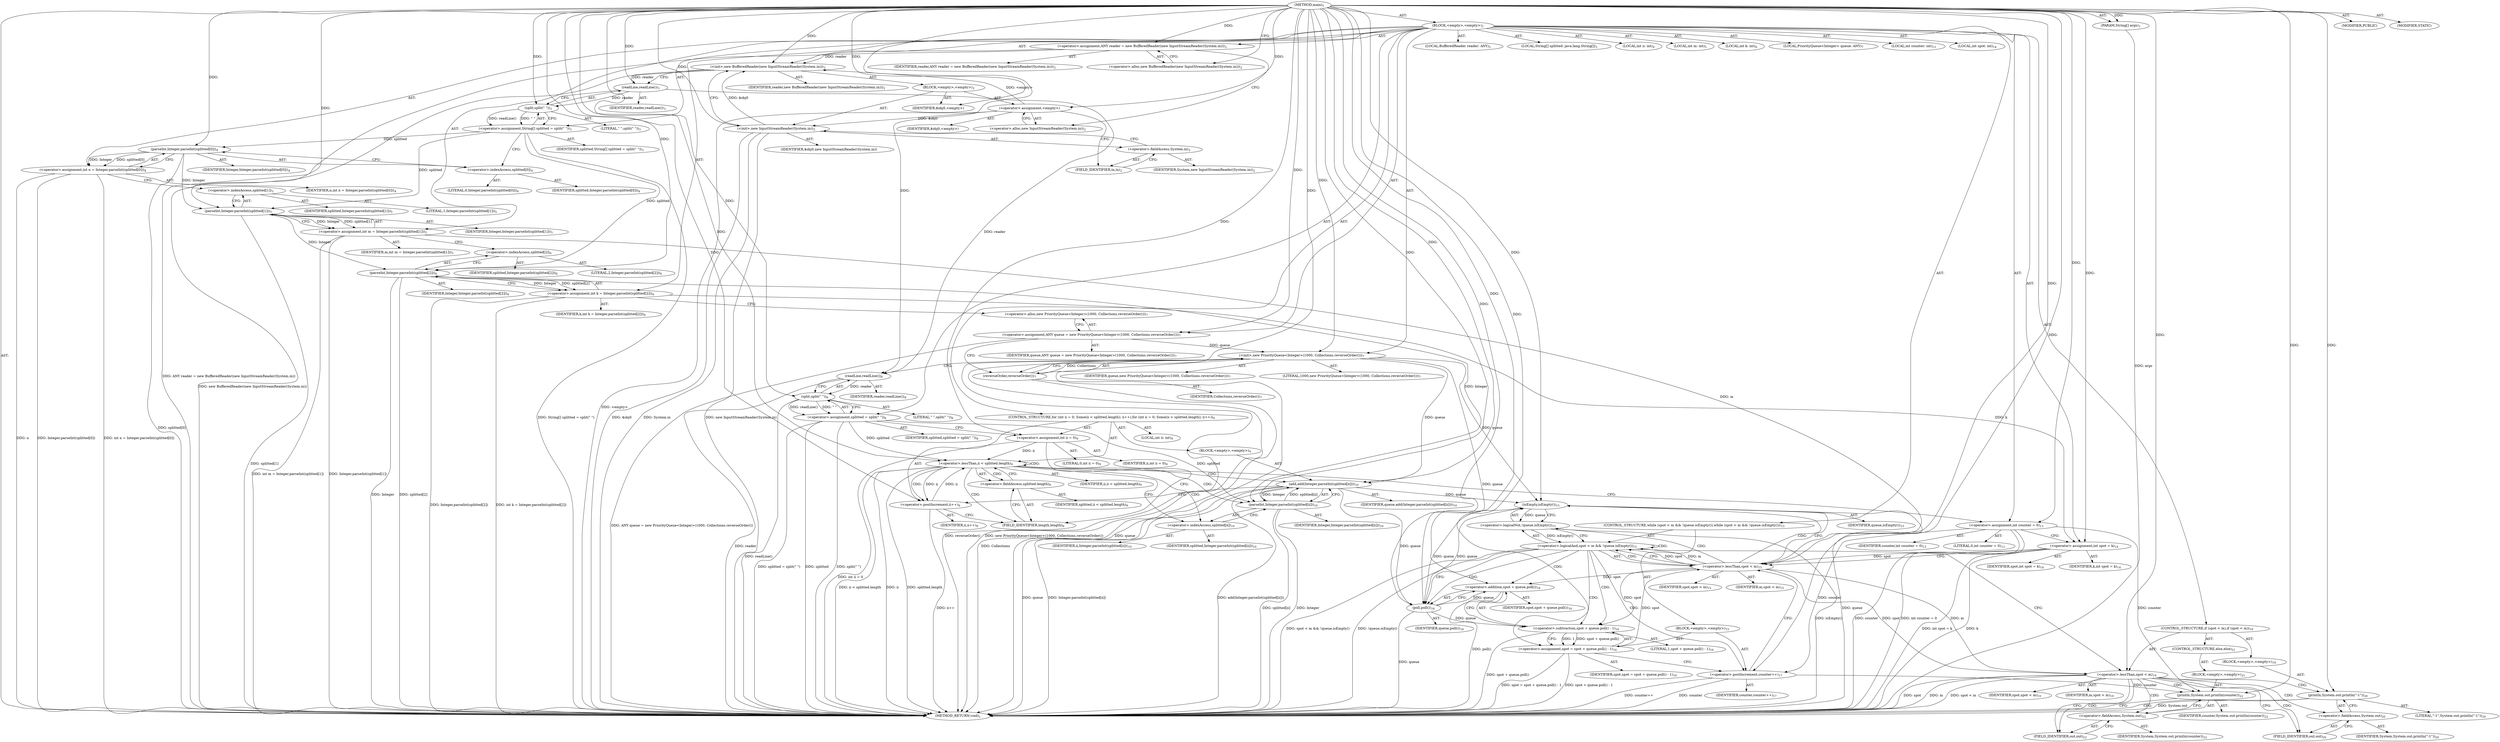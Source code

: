 digraph "main" {  
"21" [label = <(METHOD,main)<SUB>1</SUB>> ]
"22" [label = <(PARAM,String[] args)<SUB>1</SUB>> ]
"23" [label = <(BLOCK,&lt;empty&gt;,&lt;empty&gt;)<SUB>1</SUB>> ]
"4" [label = <(LOCAL,BufferedReader reader: ANY)<SUB>2</SUB>> ]
"24" [label = <(&lt;operator&gt;.assignment,ANY reader = new BufferedReader(new InputStreamReader(System.in)))<SUB>2</SUB>> ]
"25" [label = <(IDENTIFIER,reader,ANY reader = new BufferedReader(new InputStreamReader(System.in)))<SUB>2</SUB>> ]
"26" [label = <(&lt;operator&gt;.alloc,new BufferedReader(new InputStreamReader(System.in)))<SUB>2</SUB>> ]
"27" [label = <(&lt;init&gt;,new BufferedReader(new InputStreamReader(System.in)))<SUB>2</SUB>> ]
"3" [label = <(IDENTIFIER,reader,new BufferedReader(new InputStreamReader(System.in)))<SUB>2</SUB>> ]
"28" [label = <(BLOCK,&lt;empty&gt;,&lt;empty&gt;)<SUB>2</SUB>> ]
"29" [label = <(&lt;operator&gt;.assignment,&lt;empty&gt;)> ]
"30" [label = <(IDENTIFIER,$obj0,&lt;empty&gt;)> ]
"31" [label = <(&lt;operator&gt;.alloc,new InputStreamReader(System.in))<SUB>2</SUB>> ]
"32" [label = <(&lt;init&gt;,new InputStreamReader(System.in))<SUB>2</SUB>> ]
"33" [label = <(IDENTIFIER,$obj0,new InputStreamReader(System.in))> ]
"34" [label = <(&lt;operator&gt;.fieldAccess,System.in)<SUB>2</SUB>> ]
"35" [label = <(IDENTIFIER,System,new InputStreamReader(System.in))<SUB>2</SUB>> ]
"36" [label = <(FIELD_IDENTIFIER,in,in)<SUB>2</SUB>> ]
"37" [label = <(IDENTIFIER,$obj0,&lt;empty&gt;)> ]
"38" [label = <(LOCAL,String[] splitted: java.lang.String[])<SUB>3</SUB>> ]
"39" [label = <(&lt;operator&gt;.assignment,String[] splitted = split(&quot; &quot;))<SUB>3</SUB>> ]
"40" [label = <(IDENTIFIER,splitted,String[] splitted = split(&quot; &quot;))<SUB>3</SUB>> ]
"41" [label = <(split,split(&quot; &quot;))<SUB>3</SUB>> ]
"42" [label = <(readLine,readLine())<SUB>3</SUB>> ]
"43" [label = <(IDENTIFIER,reader,readLine())<SUB>3</SUB>> ]
"44" [label = <(LITERAL,&quot; &quot;,split(&quot; &quot;))<SUB>3</SUB>> ]
"45" [label = <(LOCAL,int n: int)<SUB>4</SUB>> ]
"46" [label = <(&lt;operator&gt;.assignment,int n = Integer.parseInt(splitted[0]))<SUB>4</SUB>> ]
"47" [label = <(IDENTIFIER,n,int n = Integer.parseInt(splitted[0]))<SUB>4</SUB>> ]
"48" [label = <(parseInt,Integer.parseInt(splitted[0]))<SUB>4</SUB>> ]
"49" [label = <(IDENTIFIER,Integer,Integer.parseInt(splitted[0]))<SUB>4</SUB>> ]
"50" [label = <(&lt;operator&gt;.indexAccess,splitted[0])<SUB>4</SUB>> ]
"51" [label = <(IDENTIFIER,splitted,Integer.parseInt(splitted[0]))<SUB>4</SUB>> ]
"52" [label = <(LITERAL,0,Integer.parseInt(splitted[0]))<SUB>4</SUB>> ]
"53" [label = <(LOCAL,int m: int)<SUB>5</SUB>> ]
"54" [label = <(&lt;operator&gt;.assignment,int m = Integer.parseInt(splitted[1]))<SUB>5</SUB>> ]
"55" [label = <(IDENTIFIER,m,int m = Integer.parseInt(splitted[1]))<SUB>5</SUB>> ]
"56" [label = <(parseInt,Integer.parseInt(splitted[1]))<SUB>5</SUB>> ]
"57" [label = <(IDENTIFIER,Integer,Integer.parseInt(splitted[1]))<SUB>5</SUB>> ]
"58" [label = <(&lt;operator&gt;.indexAccess,splitted[1])<SUB>5</SUB>> ]
"59" [label = <(IDENTIFIER,splitted,Integer.parseInt(splitted[1]))<SUB>5</SUB>> ]
"60" [label = <(LITERAL,1,Integer.parseInt(splitted[1]))<SUB>5</SUB>> ]
"61" [label = <(LOCAL,int k: int)<SUB>6</SUB>> ]
"62" [label = <(&lt;operator&gt;.assignment,int k = Integer.parseInt(splitted[2]))<SUB>6</SUB>> ]
"63" [label = <(IDENTIFIER,k,int k = Integer.parseInt(splitted[2]))<SUB>6</SUB>> ]
"64" [label = <(parseInt,Integer.parseInt(splitted[2]))<SUB>6</SUB>> ]
"65" [label = <(IDENTIFIER,Integer,Integer.parseInt(splitted[2]))<SUB>6</SUB>> ]
"66" [label = <(&lt;operator&gt;.indexAccess,splitted[2])<SUB>6</SUB>> ]
"67" [label = <(IDENTIFIER,splitted,Integer.parseInt(splitted[2]))<SUB>6</SUB>> ]
"68" [label = <(LITERAL,2,Integer.parseInt(splitted[2]))<SUB>6</SUB>> ]
"6" [label = <(LOCAL,PriorityQueue&lt;Integer&gt; queue: ANY)<SUB>7</SUB>> ]
"69" [label = <(&lt;operator&gt;.assignment,ANY queue = new PriorityQueue&lt;Integer&gt;(1000, Collections.reverseOrder()))<SUB>7</SUB>> ]
"70" [label = <(IDENTIFIER,queue,ANY queue = new PriorityQueue&lt;Integer&gt;(1000, Collections.reverseOrder()))<SUB>7</SUB>> ]
"71" [label = <(&lt;operator&gt;.alloc,new PriorityQueue&lt;Integer&gt;(1000, Collections.reverseOrder()))<SUB>7</SUB>> ]
"72" [label = <(&lt;init&gt;,new PriorityQueue&lt;Integer&gt;(1000, Collections.reverseOrder()))<SUB>7</SUB>> ]
"5" [label = <(IDENTIFIER,queue,new PriorityQueue&lt;Integer&gt;(1000, Collections.reverseOrder()))<SUB>7</SUB>> ]
"73" [label = <(LITERAL,1000,new PriorityQueue&lt;Integer&gt;(1000, Collections.reverseOrder()))<SUB>7</SUB>> ]
"74" [label = <(reverseOrder,reverseOrder())<SUB>7</SUB>> ]
"75" [label = <(IDENTIFIER,Collections,reverseOrder())<SUB>7</SUB>> ]
"76" [label = <(&lt;operator&gt;.assignment,splitted = split(&quot; &quot;))<SUB>8</SUB>> ]
"77" [label = <(IDENTIFIER,splitted,splitted = split(&quot; &quot;))<SUB>8</SUB>> ]
"78" [label = <(split,split(&quot; &quot;))<SUB>8</SUB>> ]
"79" [label = <(readLine,readLine())<SUB>8</SUB>> ]
"80" [label = <(IDENTIFIER,reader,readLine())<SUB>8</SUB>> ]
"81" [label = <(LITERAL,&quot; &quot;,split(&quot; &quot;))<SUB>8</SUB>> ]
"82" [label = <(CONTROL_STRUCTURE,for (int ii = 0; Some(ii &lt; splitted.length); ii++),for (int ii = 0; Some(ii &lt; splitted.length); ii++))<SUB>9</SUB>> ]
"83" [label = <(LOCAL,int ii: int)<SUB>9</SUB>> ]
"84" [label = <(&lt;operator&gt;.assignment,int ii = 0)<SUB>9</SUB>> ]
"85" [label = <(IDENTIFIER,ii,int ii = 0)<SUB>9</SUB>> ]
"86" [label = <(LITERAL,0,int ii = 0)<SUB>9</SUB>> ]
"87" [label = <(&lt;operator&gt;.lessThan,ii &lt; splitted.length)<SUB>9</SUB>> ]
"88" [label = <(IDENTIFIER,ii,ii &lt; splitted.length)<SUB>9</SUB>> ]
"89" [label = <(&lt;operator&gt;.fieldAccess,splitted.length)<SUB>9</SUB>> ]
"90" [label = <(IDENTIFIER,splitted,ii &lt; splitted.length)<SUB>9</SUB>> ]
"91" [label = <(FIELD_IDENTIFIER,length,length)<SUB>9</SUB>> ]
"92" [label = <(&lt;operator&gt;.postIncrement,ii++)<SUB>9</SUB>> ]
"93" [label = <(IDENTIFIER,ii,ii++)<SUB>9</SUB>> ]
"94" [label = <(BLOCK,&lt;empty&gt;,&lt;empty&gt;)<SUB>9</SUB>> ]
"95" [label = <(add,add(Integer.parseInt(splitted[ii])))<SUB>10</SUB>> ]
"96" [label = <(IDENTIFIER,queue,add(Integer.parseInt(splitted[ii])))<SUB>10</SUB>> ]
"97" [label = <(parseInt,Integer.parseInt(splitted[ii]))<SUB>10</SUB>> ]
"98" [label = <(IDENTIFIER,Integer,Integer.parseInt(splitted[ii]))<SUB>10</SUB>> ]
"99" [label = <(&lt;operator&gt;.indexAccess,splitted[ii])<SUB>10</SUB>> ]
"100" [label = <(IDENTIFIER,splitted,Integer.parseInt(splitted[ii]))<SUB>10</SUB>> ]
"101" [label = <(IDENTIFIER,ii,Integer.parseInt(splitted[ii]))<SUB>10</SUB>> ]
"102" [label = <(LOCAL,int counter: int)<SUB>13</SUB>> ]
"103" [label = <(&lt;operator&gt;.assignment,int counter = 0)<SUB>13</SUB>> ]
"104" [label = <(IDENTIFIER,counter,int counter = 0)<SUB>13</SUB>> ]
"105" [label = <(LITERAL,0,int counter = 0)<SUB>13</SUB>> ]
"106" [label = <(LOCAL,int spot: int)<SUB>14</SUB>> ]
"107" [label = <(&lt;operator&gt;.assignment,int spot = k)<SUB>14</SUB>> ]
"108" [label = <(IDENTIFIER,spot,int spot = k)<SUB>14</SUB>> ]
"109" [label = <(IDENTIFIER,k,int spot = k)<SUB>14</SUB>> ]
"110" [label = <(CONTROL_STRUCTURE,while (spot &lt; m &amp;&amp; !queue.isEmpty()),while (spot &lt; m &amp;&amp; !queue.isEmpty()))<SUB>15</SUB>> ]
"111" [label = <(&lt;operator&gt;.logicalAnd,spot &lt; m &amp;&amp; !queue.isEmpty())<SUB>15</SUB>> ]
"112" [label = <(&lt;operator&gt;.lessThan,spot &lt; m)<SUB>15</SUB>> ]
"113" [label = <(IDENTIFIER,spot,spot &lt; m)<SUB>15</SUB>> ]
"114" [label = <(IDENTIFIER,m,spot &lt; m)<SUB>15</SUB>> ]
"115" [label = <(&lt;operator&gt;.logicalNot,!queue.isEmpty())<SUB>15</SUB>> ]
"116" [label = <(isEmpty,isEmpty())<SUB>15</SUB>> ]
"117" [label = <(IDENTIFIER,queue,isEmpty())<SUB>15</SUB>> ]
"118" [label = <(BLOCK,&lt;empty&gt;,&lt;empty&gt;)<SUB>15</SUB>> ]
"119" [label = <(&lt;operator&gt;.assignment,spot = spot + queue.poll() - 1)<SUB>16</SUB>> ]
"120" [label = <(IDENTIFIER,spot,spot = spot + queue.poll() - 1)<SUB>16</SUB>> ]
"121" [label = <(&lt;operator&gt;.subtraction,spot + queue.poll() - 1)<SUB>16</SUB>> ]
"122" [label = <(&lt;operator&gt;.addition,spot + queue.poll())<SUB>16</SUB>> ]
"123" [label = <(IDENTIFIER,spot,spot + queue.poll())<SUB>16</SUB>> ]
"124" [label = <(poll,poll())<SUB>16</SUB>> ]
"125" [label = <(IDENTIFIER,queue,poll())<SUB>16</SUB>> ]
"126" [label = <(LITERAL,1,spot + queue.poll() - 1)<SUB>16</SUB>> ]
"127" [label = <(&lt;operator&gt;.postIncrement,counter++)<SUB>17</SUB>> ]
"128" [label = <(IDENTIFIER,counter,counter++)<SUB>17</SUB>> ]
"129" [label = <(CONTROL_STRUCTURE,if (spot &lt; m),if (spot &lt; m))<SUB>19</SUB>> ]
"130" [label = <(&lt;operator&gt;.lessThan,spot &lt; m)<SUB>19</SUB>> ]
"131" [label = <(IDENTIFIER,spot,spot &lt; m)<SUB>19</SUB>> ]
"132" [label = <(IDENTIFIER,m,spot &lt; m)<SUB>19</SUB>> ]
"133" [label = <(BLOCK,&lt;empty&gt;,&lt;empty&gt;)<SUB>19</SUB>> ]
"134" [label = <(println,System.out.println(&quot;-1&quot;))<SUB>20</SUB>> ]
"135" [label = <(&lt;operator&gt;.fieldAccess,System.out)<SUB>20</SUB>> ]
"136" [label = <(IDENTIFIER,System,System.out.println(&quot;-1&quot;))<SUB>20</SUB>> ]
"137" [label = <(FIELD_IDENTIFIER,out,out)<SUB>20</SUB>> ]
"138" [label = <(LITERAL,&quot;-1&quot;,System.out.println(&quot;-1&quot;))<SUB>20</SUB>> ]
"139" [label = <(CONTROL_STRUCTURE,else,else)<SUB>21</SUB>> ]
"140" [label = <(BLOCK,&lt;empty&gt;,&lt;empty&gt;)<SUB>21</SUB>> ]
"141" [label = <(println,System.out.println(counter))<SUB>22</SUB>> ]
"142" [label = <(&lt;operator&gt;.fieldAccess,System.out)<SUB>22</SUB>> ]
"143" [label = <(IDENTIFIER,System,System.out.println(counter))<SUB>22</SUB>> ]
"144" [label = <(FIELD_IDENTIFIER,out,out)<SUB>22</SUB>> ]
"145" [label = <(IDENTIFIER,counter,System.out.println(counter))<SUB>22</SUB>> ]
"146" [label = <(MODIFIER,PUBLIC)> ]
"147" [label = <(MODIFIER,STATIC)> ]
"148" [label = <(METHOD_RETURN,void)<SUB>1</SUB>> ]
  "21" -> "22"  [ label = "AST: "] 
  "21" -> "23"  [ label = "AST: "] 
  "21" -> "146"  [ label = "AST: "] 
  "21" -> "147"  [ label = "AST: "] 
  "21" -> "148"  [ label = "AST: "] 
  "23" -> "4"  [ label = "AST: "] 
  "23" -> "24"  [ label = "AST: "] 
  "23" -> "27"  [ label = "AST: "] 
  "23" -> "38"  [ label = "AST: "] 
  "23" -> "39"  [ label = "AST: "] 
  "23" -> "45"  [ label = "AST: "] 
  "23" -> "46"  [ label = "AST: "] 
  "23" -> "53"  [ label = "AST: "] 
  "23" -> "54"  [ label = "AST: "] 
  "23" -> "61"  [ label = "AST: "] 
  "23" -> "62"  [ label = "AST: "] 
  "23" -> "6"  [ label = "AST: "] 
  "23" -> "69"  [ label = "AST: "] 
  "23" -> "72"  [ label = "AST: "] 
  "23" -> "76"  [ label = "AST: "] 
  "23" -> "82"  [ label = "AST: "] 
  "23" -> "102"  [ label = "AST: "] 
  "23" -> "103"  [ label = "AST: "] 
  "23" -> "106"  [ label = "AST: "] 
  "23" -> "107"  [ label = "AST: "] 
  "23" -> "110"  [ label = "AST: "] 
  "23" -> "129"  [ label = "AST: "] 
  "24" -> "25"  [ label = "AST: "] 
  "24" -> "26"  [ label = "AST: "] 
  "27" -> "3"  [ label = "AST: "] 
  "27" -> "28"  [ label = "AST: "] 
  "28" -> "29"  [ label = "AST: "] 
  "28" -> "32"  [ label = "AST: "] 
  "28" -> "37"  [ label = "AST: "] 
  "29" -> "30"  [ label = "AST: "] 
  "29" -> "31"  [ label = "AST: "] 
  "32" -> "33"  [ label = "AST: "] 
  "32" -> "34"  [ label = "AST: "] 
  "34" -> "35"  [ label = "AST: "] 
  "34" -> "36"  [ label = "AST: "] 
  "39" -> "40"  [ label = "AST: "] 
  "39" -> "41"  [ label = "AST: "] 
  "41" -> "42"  [ label = "AST: "] 
  "41" -> "44"  [ label = "AST: "] 
  "42" -> "43"  [ label = "AST: "] 
  "46" -> "47"  [ label = "AST: "] 
  "46" -> "48"  [ label = "AST: "] 
  "48" -> "49"  [ label = "AST: "] 
  "48" -> "50"  [ label = "AST: "] 
  "50" -> "51"  [ label = "AST: "] 
  "50" -> "52"  [ label = "AST: "] 
  "54" -> "55"  [ label = "AST: "] 
  "54" -> "56"  [ label = "AST: "] 
  "56" -> "57"  [ label = "AST: "] 
  "56" -> "58"  [ label = "AST: "] 
  "58" -> "59"  [ label = "AST: "] 
  "58" -> "60"  [ label = "AST: "] 
  "62" -> "63"  [ label = "AST: "] 
  "62" -> "64"  [ label = "AST: "] 
  "64" -> "65"  [ label = "AST: "] 
  "64" -> "66"  [ label = "AST: "] 
  "66" -> "67"  [ label = "AST: "] 
  "66" -> "68"  [ label = "AST: "] 
  "69" -> "70"  [ label = "AST: "] 
  "69" -> "71"  [ label = "AST: "] 
  "72" -> "5"  [ label = "AST: "] 
  "72" -> "73"  [ label = "AST: "] 
  "72" -> "74"  [ label = "AST: "] 
  "74" -> "75"  [ label = "AST: "] 
  "76" -> "77"  [ label = "AST: "] 
  "76" -> "78"  [ label = "AST: "] 
  "78" -> "79"  [ label = "AST: "] 
  "78" -> "81"  [ label = "AST: "] 
  "79" -> "80"  [ label = "AST: "] 
  "82" -> "83"  [ label = "AST: "] 
  "82" -> "84"  [ label = "AST: "] 
  "82" -> "87"  [ label = "AST: "] 
  "82" -> "92"  [ label = "AST: "] 
  "82" -> "94"  [ label = "AST: "] 
  "84" -> "85"  [ label = "AST: "] 
  "84" -> "86"  [ label = "AST: "] 
  "87" -> "88"  [ label = "AST: "] 
  "87" -> "89"  [ label = "AST: "] 
  "89" -> "90"  [ label = "AST: "] 
  "89" -> "91"  [ label = "AST: "] 
  "92" -> "93"  [ label = "AST: "] 
  "94" -> "95"  [ label = "AST: "] 
  "95" -> "96"  [ label = "AST: "] 
  "95" -> "97"  [ label = "AST: "] 
  "97" -> "98"  [ label = "AST: "] 
  "97" -> "99"  [ label = "AST: "] 
  "99" -> "100"  [ label = "AST: "] 
  "99" -> "101"  [ label = "AST: "] 
  "103" -> "104"  [ label = "AST: "] 
  "103" -> "105"  [ label = "AST: "] 
  "107" -> "108"  [ label = "AST: "] 
  "107" -> "109"  [ label = "AST: "] 
  "110" -> "111"  [ label = "AST: "] 
  "110" -> "118"  [ label = "AST: "] 
  "111" -> "112"  [ label = "AST: "] 
  "111" -> "115"  [ label = "AST: "] 
  "112" -> "113"  [ label = "AST: "] 
  "112" -> "114"  [ label = "AST: "] 
  "115" -> "116"  [ label = "AST: "] 
  "116" -> "117"  [ label = "AST: "] 
  "118" -> "119"  [ label = "AST: "] 
  "118" -> "127"  [ label = "AST: "] 
  "119" -> "120"  [ label = "AST: "] 
  "119" -> "121"  [ label = "AST: "] 
  "121" -> "122"  [ label = "AST: "] 
  "121" -> "126"  [ label = "AST: "] 
  "122" -> "123"  [ label = "AST: "] 
  "122" -> "124"  [ label = "AST: "] 
  "124" -> "125"  [ label = "AST: "] 
  "127" -> "128"  [ label = "AST: "] 
  "129" -> "130"  [ label = "AST: "] 
  "129" -> "133"  [ label = "AST: "] 
  "129" -> "139"  [ label = "AST: "] 
  "130" -> "131"  [ label = "AST: "] 
  "130" -> "132"  [ label = "AST: "] 
  "133" -> "134"  [ label = "AST: "] 
  "134" -> "135"  [ label = "AST: "] 
  "134" -> "138"  [ label = "AST: "] 
  "135" -> "136"  [ label = "AST: "] 
  "135" -> "137"  [ label = "AST: "] 
  "139" -> "140"  [ label = "AST: "] 
  "140" -> "141"  [ label = "AST: "] 
  "141" -> "142"  [ label = "AST: "] 
  "141" -> "145"  [ label = "AST: "] 
  "142" -> "143"  [ label = "AST: "] 
  "142" -> "144"  [ label = "AST: "] 
  "24" -> "31"  [ label = "CFG: "] 
  "27" -> "42"  [ label = "CFG: "] 
  "39" -> "50"  [ label = "CFG: "] 
  "46" -> "58"  [ label = "CFG: "] 
  "54" -> "66"  [ label = "CFG: "] 
  "62" -> "71"  [ label = "CFG: "] 
  "69" -> "74"  [ label = "CFG: "] 
  "72" -> "79"  [ label = "CFG: "] 
  "76" -> "84"  [ label = "CFG: "] 
  "103" -> "107"  [ label = "CFG: "] 
  "107" -> "112"  [ label = "CFG: "] 
  "26" -> "24"  [ label = "CFG: "] 
  "41" -> "39"  [ label = "CFG: "] 
  "48" -> "46"  [ label = "CFG: "] 
  "56" -> "54"  [ label = "CFG: "] 
  "64" -> "62"  [ label = "CFG: "] 
  "71" -> "69"  [ label = "CFG: "] 
  "74" -> "72"  [ label = "CFG: "] 
  "78" -> "76"  [ label = "CFG: "] 
  "84" -> "91"  [ label = "CFG: "] 
  "87" -> "99"  [ label = "CFG: "] 
  "87" -> "103"  [ label = "CFG: "] 
  "92" -> "91"  [ label = "CFG: "] 
  "111" -> "124"  [ label = "CFG: "] 
  "111" -> "130"  [ label = "CFG: "] 
  "130" -> "137"  [ label = "CFG: "] 
  "130" -> "144"  [ label = "CFG: "] 
  "29" -> "36"  [ label = "CFG: "] 
  "32" -> "27"  [ label = "CFG: "] 
  "42" -> "41"  [ label = "CFG: "] 
  "50" -> "48"  [ label = "CFG: "] 
  "58" -> "56"  [ label = "CFG: "] 
  "66" -> "64"  [ label = "CFG: "] 
  "79" -> "78"  [ label = "CFG: "] 
  "89" -> "87"  [ label = "CFG: "] 
  "95" -> "92"  [ label = "CFG: "] 
  "112" -> "111"  [ label = "CFG: "] 
  "112" -> "116"  [ label = "CFG: "] 
  "115" -> "111"  [ label = "CFG: "] 
  "119" -> "127"  [ label = "CFG: "] 
  "127" -> "112"  [ label = "CFG: "] 
  "134" -> "148"  [ label = "CFG: "] 
  "31" -> "29"  [ label = "CFG: "] 
  "34" -> "32"  [ label = "CFG: "] 
  "91" -> "89"  [ label = "CFG: "] 
  "97" -> "95"  [ label = "CFG: "] 
  "116" -> "115"  [ label = "CFG: "] 
  "121" -> "119"  [ label = "CFG: "] 
  "135" -> "134"  [ label = "CFG: "] 
  "141" -> "148"  [ label = "CFG: "] 
  "36" -> "34"  [ label = "CFG: "] 
  "99" -> "97"  [ label = "CFG: "] 
  "122" -> "121"  [ label = "CFG: "] 
  "137" -> "135"  [ label = "CFG: "] 
  "142" -> "141"  [ label = "CFG: "] 
  "124" -> "122"  [ label = "CFG: "] 
  "144" -> "142"  [ label = "CFG: "] 
  "21" -> "26"  [ label = "CFG: "] 
  "22" -> "148"  [ label = "DDG: args"] 
  "24" -> "148"  [ label = "DDG: ANY reader = new BufferedReader(new InputStreamReader(System.in))"] 
  "29" -> "148"  [ label = "DDG: &lt;empty&gt;"] 
  "32" -> "148"  [ label = "DDG: $obj0"] 
  "32" -> "148"  [ label = "DDG: System.in"] 
  "32" -> "148"  [ label = "DDG: new InputStreamReader(System.in)"] 
  "27" -> "148"  [ label = "DDG: new BufferedReader(new InputStreamReader(System.in))"] 
  "39" -> "148"  [ label = "DDG: String[] splitted = split(&quot; &quot;)"] 
  "46" -> "148"  [ label = "DDG: n"] 
  "48" -> "148"  [ label = "DDG: splitted[0]"] 
  "46" -> "148"  [ label = "DDG: Integer.parseInt(splitted[0])"] 
  "46" -> "148"  [ label = "DDG: int n = Integer.parseInt(splitted[0])"] 
  "56" -> "148"  [ label = "DDG: splitted[1]"] 
  "54" -> "148"  [ label = "DDG: Integer.parseInt(splitted[1])"] 
  "54" -> "148"  [ label = "DDG: int m = Integer.parseInt(splitted[1])"] 
  "64" -> "148"  [ label = "DDG: Integer"] 
  "64" -> "148"  [ label = "DDG: splitted[2]"] 
  "62" -> "148"  [ label = "DDG: Integer.parseInt(splitted[2])"] 
  "62" -> "148"  [ label = "DDG: int k = Integer.parseInt(splitted[2])"] 
  "69" -> "148"  [ label = "DDG: ANY queue = new PriorityQueue&lt;Integer&gt;(1000, Collections.reverseOrder())"] 
  "72" -> "148"  [ label = "DDG: queue"] 
  "72" -> "148"  [ label = "DDG: reverseOrder()"] 
  "72" -> "148"  [ label = "DDG: new PriorityQueue&lt;Integer&gt;(1000, Collections.reverseOrder())"] 
  "76" -> "148"  [ label = "DDG: splitted"] 
  "79" -> "148"  [ label = "DDG: reader"] 
  "78" -> "148"  [ label = "DDG: readLine()"] 
  "76" -> "148"  [ label = "DDG: split(&quot; &quot;)"] 
  "76" -> "148"  [ label = "DDG: splitted = split(&quot; &quot;)"] 
  "84" -> "148"  [ label = "DDG: int ii = 0"] 
  "87" -> "148"  [ label = "DDG: ii"] 
  "87" -> "148"  [ label = "DDG: splitted.length"] 
  "87" -> "148"  [ label = "DDG: ii &lt; splitted.length"] 
  "103" -> "148"  [ label = "DDG: counter"] 
  "103" -> "148"  [ label = "DDG: int counter = 0"] 
  "107" -> "148"  [ label = "DDG: k"] 
  "107" -> "148"  [ label = "DDG: int spot = k"] 
  "116" -> "148"  [ label = "DDG: queue"] 
  "115" -> "148"  [ label = "DDG: isEmpty()"] 
  "111" -> "148"  [ label = "DDG: !queue.isEmpty()"] 
  "111" -> "148"  [ label = "DDG: spot &lt; m &amp;&amp; !queue.isEmpty()"] 
  "130" -> "148"  [ label = "DDG: spot"] 
  "130" -> "148"  [ label = "DDG: m"] 
  "130" -> "148"  [ label = "DDG: spot &lt; m"] 
  "134" -> "148"  [ label = "DDG: System.out"] 
  "124" -> "148"  [ label = "DDG: queue"] 
  "122" -> "148"  [ label = "DDG: poll()"] 
  "121" -> "148"  [ label = "DDG: spot + queue.poll()"] 
  "119" -> "148"  [ label = "DDG: spot + queue.poll() - 1"] 
  "119" -> "148"  [ label = "DDG: spot = spot + queue.poll() - 1"] 
  "127" -> "148"  [ label = "DDG: counter"] 
  "127" -> "148"  [ label = "DDG: counter++"] 
  "95" -> "148"  [ label = "DDG: queue"] 
  "97" -> "148"  [ label = "DDG: Integer"] 
  "97" -> "148"  [ label = "DDG: splitted[ii]"] 
  "95" -> "148"  [ label = "DDG: Integer.parseInt(splitted[ii])"] 
  "95" -> "148"  [ label = "DDG: add(Integer.parseInt(splitted[ii]))"] 
  "92" -> "148"  [ label = "DDG: ii++"] 
  "74" -> "148"  [ label = "DDG: Collections"] 
  "21" -> "22"  [ label = "DDG: "] 
  "21" -> "24"  [ label = "DDG: "] 
  "41" -> "39"  [ label = "DDG: readLine()"] 
  "41" -> "39"  [ label = "DDG: &quot; &quot;"] 
  "48" -> "46"  [ label = "DDG: Integer"] 
  "48" -> "46"  [ label = "DDG: splitted[0]"] 
  "56" -> "54"  [ label = "DDG: Integer"] 
  "56" -> "54"  [ label = "DDG: splitted[1]"] 
  "64" -> "62"  [ label = "DDG: Integer"] 
  "64" -> "62"  [ label = "DDG: splitted[2]"] 
  "21" -> "69"  [ label = "DDG: "] 
  "78" -> "76"  [ label = "DDG: readLine()"] 
  "78" -> "76"  [ label = "DDG: &quot; &quot;"] 
  "21" -> "103"  [ label = "DDG: "] 
  "62" -> "107"  [ label = "DDG: k"] 
  "21" -> "107"  [ label = "DDG: "] 
  "24" -> "27"  [ label = "DDG: reader"] 
  "21" -> "27"  [ label = "DDG: "] 
  "29" -> "27"  [ label = "DDG: &lt;empty&gt;"] 
  "32" -> "27"  [ label = "DDG: $obj0"] 
  "69" -> "72"  [ label = "DDG: queue"] 
  "21" -> "72"  [ label = "DDG: "] 
  "74" -> "72"  [ label = "DDG: Collections"] 
  "21" -> "84"  [ label = "DDG: "] 
  "21" -> "29"  [ label = "DDG: "] 
  "21" -> "37"  [ label = "DDG: "] 
  "42" -> "41"  [ label = "DDG: reader"] 
  "21" -> "41"  [ label = "DDG: "] 
  "21" -> "48"  [ label = "DDG: "] 
  "39" -> "48"  [ label = "DDG: splitted"] 
  "48" -> "56"  [ label = "DDG: Integer"] 
  "21" -> "56"  [ label = "DDG: "] 
  "39" -> "56"  [ label = "DDG: splitted"] 
  "56" -> "64"  [ label = "DDG: Integer"] 
  "21" -> "64"  [ label = "DDG: "] 
  "39" -> "64"  [ label = "DDG: splitted"] 
  "21" -> "74"  [ label = "DDG: "] 
  "79" -> "78"  [ label = "DDG: reader"] 
  "21" -> "78"  [ label = "DDG: "] 
  "84" -> "87"  [ label = "DDG: ii"] 
  "92" -> "87"  [ label = "DDG: ii"] 
  "21" -> "87"  [ label = "DDG: "] 
  "76" -> "87"  [ label = "DDG: splitted"] 
  "87" -> "92"  [ label = "DDG: ii"] 
  "21" -> "92"  [ label = "DDG: "] 
  "112" -> "111"  [ label = "DDG: spot"] 
  "112" -> "111"  [ label = "DDG: m"] 
  "115" -> "111"  [ label = "DDG: isEmpty()"] 
  "121" -> "119"  [ label = "DDG: spot + queue.poll()"] 
  "121" -> "119"  [ label = "DDG: 1"] 
  "112" -> "130"  [ label = "DDG: spot"] 
  "21" -> "130"  [ label = "DDG: "] 
  "112" -> "130"  [ label = "DDG: m"] 
  "29" -> "32"  [ label = "DDG: $obj0"] 
  "21" -> "32"  [ label = "DDG: "] 
  "27" -> "42"  [ label = "DDG: reader"] 
  "21" -> "42"  [ label = "DDG: "] 
  "42" -> "79"  [ label = "DDG: reader"] 
  "21" -> "79"  [ label = "DDG: "] 
  "72" -> "95"  [ label = "DDG: queue"] 
  "21" -> "95"  [ label = "DDG: "] 
  "97" -> "95"  [ label = "DDG: Integer"] 
  "97" -> "95"  [ label = "DDG: splitted[ii]"] 
  "107" -> "112"  [ label = "DDG: spot"] 
  "119" -> "112"  [ label = "DDG: spot"] 
  "21" -> "112"  [ label = "DDG: "] 
  "54" -> "112"  [ label = "DDG: m"] 
  "116" -> "115"  [ label = "DDG: queue"] 
  "103" -> "127"  [ label = "DDG: counter"] 
  "21" -> "127"  [ label = "DDG: "] 
  "21" -> "134"  [ label = "DDG: "] 
  "64" -> "97"  [ label = "DDG: Integer"] 
  "21" -> "97"  [ label = "DDG: "] 
  "76" -> "97"  [ label = "DDG: splitted"] 
  "72" -> "116"  [ label = "DDG: queue"] 
  "124" -> "116"  [ label = "DDG: queue"] 
  "95" -> "116"  [ label = "DDG: queue"] 
  "21" -> "116"  [ label = "DDG: "] 
  "112" -> "121"  [ label = "DDG: spot"] 
  "21" -> "121"  [ label = "DDG: "] 
  "124" -> "121"  [ label = "DDG: queue"] 
  "103" -> "141"  [ label = "DDG: counter"] 
  "127" -> "141"  [ label = "DDG: counter"] 
  "21" -> "141"  [ label = "DDG: "] 
  "112" -> "122"  [ label = "DDG: spot"] 
  "21" -> "122"  [ label = "DDG: "] 
  "124" -> "122"  [ label = "DDG: queue"] 
  "72" -> "124"  [ label = "DDG: queue"] 
  "116" -> "124"  [ label = "DDG: queue"] 
  "95" -> "124"  [ label = "DDG: queue"] 
  "21" -> "124"  [ label = "DDG: "] 
  "87" -> "89"  [ label = "CDG: "] 
  "87" -> "99"  [ label = "CDG: "] 
  "87" -> "95"  [ label = "CDG: "] 
  "87" -> "92"  [ label = "CDG: "] 
  "87" -> "87"  [ label = "CDG: "] 
  "87" -> "97"  [ label = "CDG: "] 
  "87" -> "91"  [ label = "CDG: "] 
  "111" -> "122"  [ label = "CDG: "] 
  "111" -> "119"  [ label = "CDG: "] 
  "111" -> "121"  [ label = "CDG: "] 
  "111" -> "127"  [ label = "CDG: "] 
  "111" -> "112"  [ label = "CDG: "] 
  "111" -> "124"  [ label = "CDG: "] 
  "111" -> "111"  [ label = "CDG: "] 
  "130" -> "141"  [ label = "CDG: "] 
  "130" -> "135"  [ label = "CDG: "] 
  "130" -> "142"  [ label = "CDG: "] 
  "130" -> "144"  [ label = "CDG: "] 
  "130" -> "134"  [ label = "CDG: "] 
  "130" -> "137"  [ label = "CDG: "] 
  "112" -> "115"  [ label = "CDG: "] 
  "112" -> "116"  [ label = "CDG: "] 
}
